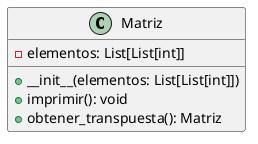 @startuml

class Matriz {
  - elementos: List[List[int]]
  + __init__(elementos: List[List[int]])
  + imprimir(): void
  + obtener_transpuesta(): Matriz
}

@enduml